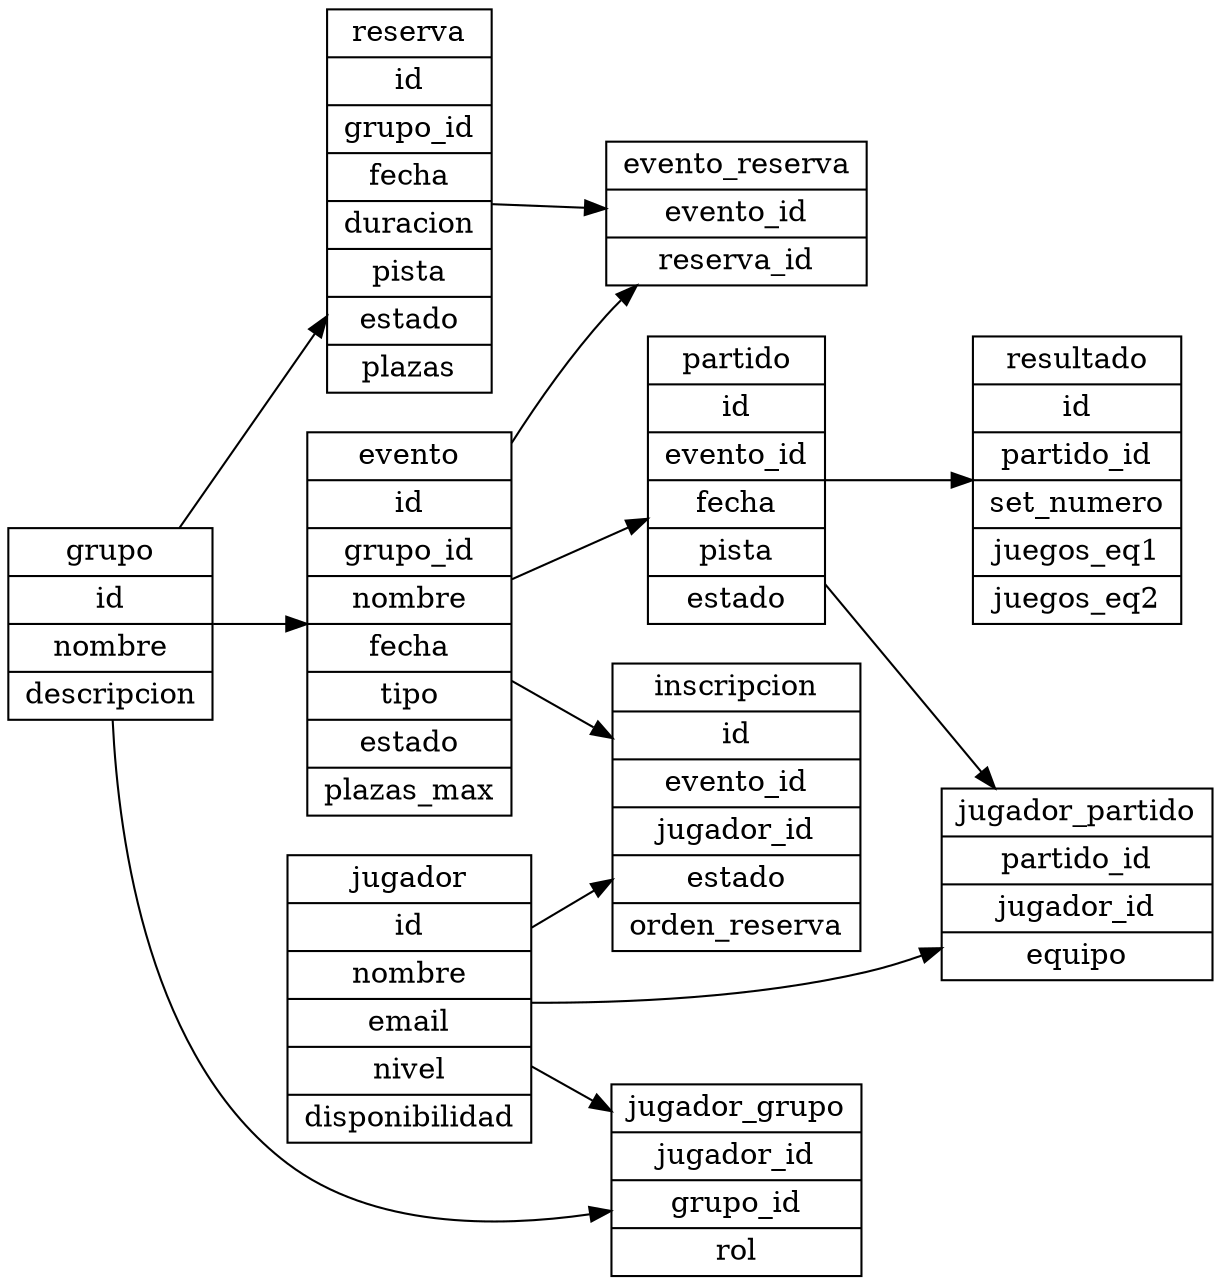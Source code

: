 digraph {
  rankdir=LR;

  jugador [label="jugador | id | nombre | email | nivel | disponibilidad", shape=record];
  grupo [label="grupo | id | nombre | descripcion", shape=record];
  jugador_grupo [label="jugador_grupo | jugador_id | grupo_id | rol", shape=record];
  reserva [label="reserva | id | grupo_id | fecha | duracion | pista | estado | plazas", shape=record];
  evento [label="evento | id | grupo_id | nombre | fecha | tipo | estado | plazas_max", shape=record];
  evento_reserva [label="evento_reserva | evento_id | reserva_id", shape=record];
  inscripcion [label="inscripcion | id | evento_id | jugador_id | estado | orden_reserva", shape=record];
  partido [label="partido | id | evento_id | fecha | pista | estado", shape=record];
  jugador_partido [label="jugador_partido | partido_id | jugador_id | equipo", shape=record];
  resultado [label="resultado | id | partido_id | set_numero | juegos_eq1 | juegos_eq2", shape=record];

  jugador -> jugador_grupo;
  grupo -> jugador_grupo;
  grupo -> reserva;
  grupo -> evento;
  evento -> evento_reserva;
  reserva -> evento_reserva;
  evento -> inscripcion;
  jugador -> inscripcion;
  evento -> partido;
  partido -> jugador_partido;
  jugador -> jugador_partido;
  partido -> resultado;
}

